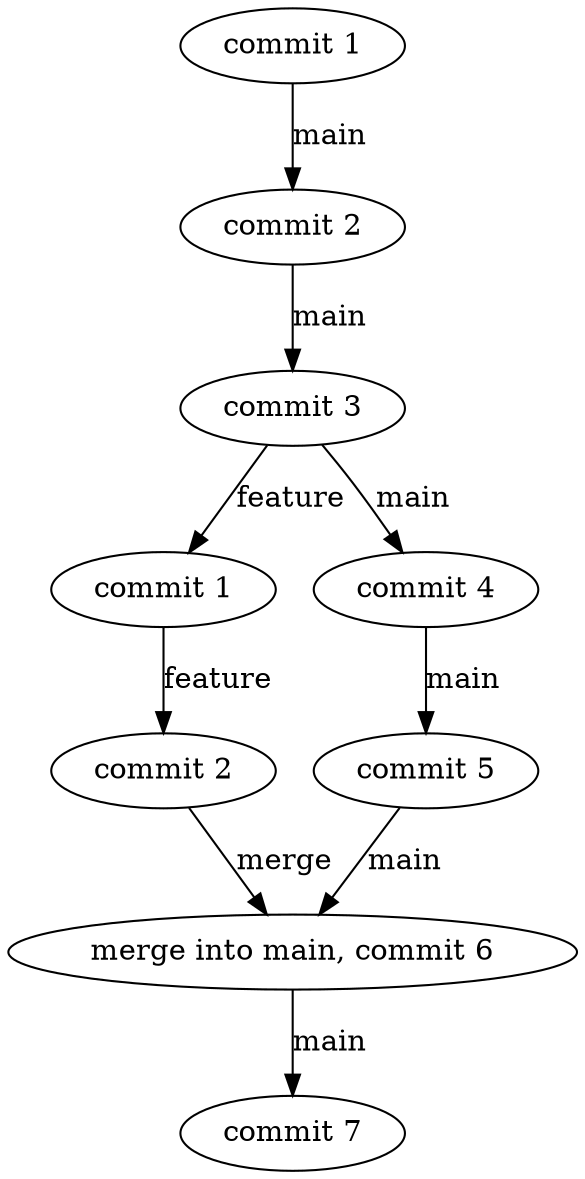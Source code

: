strict digraph {

	"6" [ label="commit 5",  weight=0 ];

	"6" -> "8" [ label="main",  weight=0 ];

	"5" [ label="commit 1",  weight=0 ];

	"5" -> "7" [ label="feature",  weight=0 ];

	"7" [ label="commit 2",  weight=0 ];

	"7" -> "8" [ label="merge",  weight=0 ];

	"8" [ label="merge into main, commit 6",  weight=0 ];

	"8" -> "9" [ label="main",  weight=0 ];

	"1" [ label="commit 1",  weight=0 ];

	"1" -> "2" [ label="main",  weight=0 ];

	"3" [ label="commit 3",  weight=0 ];

	"3" -> "4" [ label="main",  weight=0 ];

	"3" -> "5" [ label="feature",  weight=0 ];

	"4" [ label="commit 4",  weight=0 ];

	"4" -> "6" [ label="main",  weight=0 ];

	"2" [ label="commit 2",  weight=0 ];

	"2" -> "3" [ label="main",  weight=0 ];

	"9" [ label="commit 7",  weight=0 ];

}
